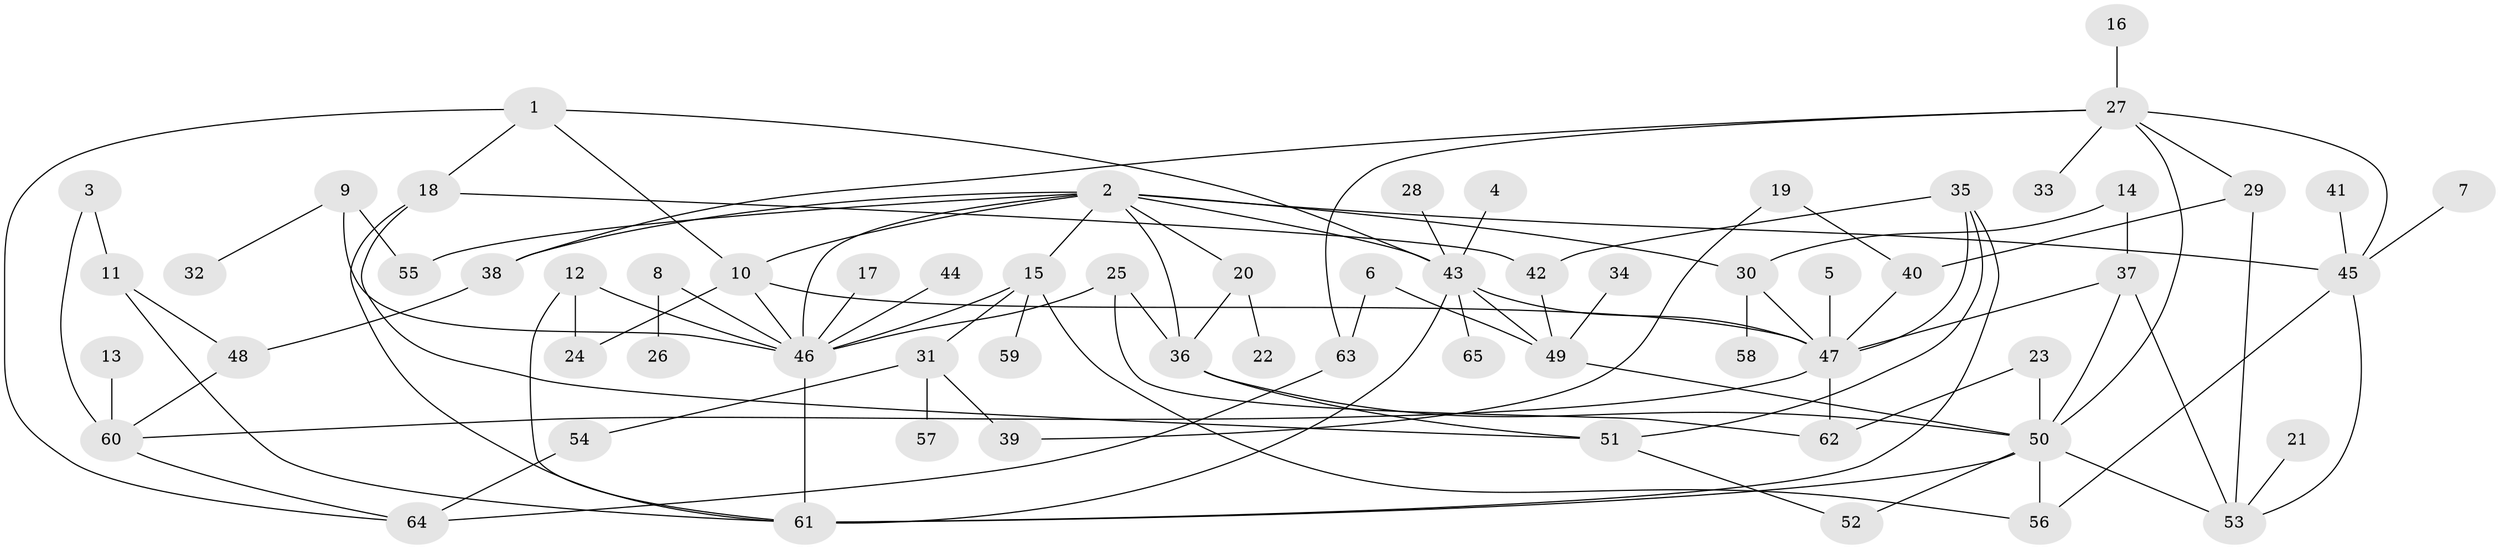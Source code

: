 // original degree distribution, {5: 0.06923076923076923, 6: 0.03076923076923077, 4: 0.12307692307692308, 9: 0.007692307692307693, 7: 0.015384615384615385, 2: 0.26153846153846155, 1: 0.2846153846153846, 3: 0.2076923076923077}
// Generated by graph-tools (version 1.1) at 2025/25/03/09/25 03:25:30]
// undirected, 65 vertices, 104 edges
graph export_dot {
graph [start="1"]
  node [color=gray90,style=filled];
  1;
  2;
  3;
  4;
  5;
  6;
  7;
  8;
  9;
  10;
  11;
  12;
  13;
  14;
  15;
  16;
  17;
  18;
  19;
  20;
  21;
  22;
  23;
  24;
  25;
  26;
  27;
  28;
  29;
  30;
  31;
  32;
  33;
  34;
  35;
  36;
  37;
  38;
  39;
  40;
  41;
  42;
  43;
  44;
  45;
  46;
  47;
  48;
  49;
  50;
  51;
  52;
  53;
  54;
  55;
  56;
  57;
  58;
  59;
  60;
  61;
  62;
  63;
  64;
  65;
  1 -- 10 [weight=1.0];
  1 -- 18 [weight=1.0];
  1 -- 43 [weight=1.0];
  1 -- 64 [weight=1.0];
  2 -- 10 [weight=1.0];
  2 -- 15 [weight=1.0];
  2 -- 20 [weight=1.0];
  2 -- 30 [weight=1.0];
  2 -- 36 [weight=1.0];
  2 -- 38 [weight=1.0];
  2 -- 43 [weight=1.0];
  2 -- 45 [weight=1.0];
  2 -- 46 [weight=1.0];
  2 -- 55 [weight=1.0];
  3 -- 11 [weight=1.0];
  3 -- 60 [weight=1.0];
  4 -- 43 [weight=1.0];
  5 -- 47 [weight=1.0];
  6 -- 49 [weight=1.0];
  6 -- 63 [weight=1.0];
  7 -- 45 [weight=1.0];
  8 -- 26 [weight=1.0];
  8 -- 46 [weight=1.0];
  9 -- 32 [weight=1.0];
  9 -- 46 [weight=1.0];
  9 -- 55 [weight=1.0];
  10 -- 24 [weight=1.0];
  10 -- 46 [weight=1.0];
  10 -- 47 [weight=1.0];
  11 -- 48 [weight=1.0];
  11 -- 61 [weight=1.0];
  12 -- 24 [weight=1.0];
  12 -- 46 [weight=1.0];
  12 -- 61 [weight=1.0];
  13 -- 60 [weight=1.0];
  14 -- 30 [weight=1.0];
  14 -- 37 [weight=1.0];
  15 -- 31 [weight=1.0];
  15 -- 46 [weight=1.0];
  15 -- 56 [weight=1.0];
  15 -- 59 [weight=1.0];
  16 -- 27 [weight=1.0];
  17 -- 46 [weight=1.0];
  18 -- 42 [weight=1.0];
  18 -- 51 [weight=1.0];
  18 -- 61 [weight=1.0];
  19 -- 39 [weight=1.0];
  19 -- 40 [weight=1.0];
  20 -- 22 [weight=1.0];
  20 -- 36 [weight=1.0];
  21 -- 53 [weight=1.0];
  23 -- 50 [weight=1.0];
  23 -- 62 [weight=1.0];
  25 -- 36 [weight=1.0];
  25 -- 46 [weight=1.0];
  25 -- 62 [weight=1.0];
  27 -- 29 [weight=1.0];
  27 -- 33 [weight=1.0];
  27 -- 38 [weight=1.0];
  27 -- 45 [weight=1.0];
  27 -- 50 [weight=1.0];
  27 -- 63 [weight=1.0];
  28 -- 43 [weight=1.0];
  29 -- 40 [weight=1.0];
  29 -- 53 [weight=1.0];
  30 -- 47 [weight=1.0];
  30 -- 58 [weight=1.0];
  31 -- 39 [weight=1.0];
  31 -- 54 [weight=1.0];
  31 -- 57 [weight=1.0];
  34 -- 49 [weight=1.0];
  35 -- 42 [weight=1.0];
  35 -- 47 [weight=1.0];
  35 -- 51 [weight=1.0];
  35 -- 61 [weight=1.0];
  36 -- 50 [weight=1.0];
  36 -- 51 [weight=1.0];
  37 -- 47 [weight=1.0];
  37 -- 50 [weight=1.0];
  37 -- 53 [weight=1.0];
  38 -- 48 [weight=1.0];
  40 -- 47 [weight=1.0];
  41 -- 45 [weight=1.0];
  42 -- 49 [weight=1.0];
  43 -- 47 [weight=1.0];
  43 -- 49 [weight=2.0];
  43 -- 61 [weight=1.0];
  43 -- 65 [weight=1.0];
  44 -- 46 [weight=1.0];
  45 -- 53 [weight=1.0];
  45 -- 56 [weight=1.0];
  46 -- 61 [weight=1.0];
  47 -- 60 [weight=1.0];
  47 -- 62 [weight=1.0];
  48 -- 60 [weight=1.0];
  49 -- 50 [weight=1.0];
  50 -- 52 [weight=1.0];
  50 -- 53 [weight=1.0];
  50 -- 56 [weight=1.0];
  50 -- 61 [weight=1.0];
  51 -- 52 [weight=1.0];
  54 -- 64 [weight=1.0];
  60 -- 64 [weight=1.0];
  63 -- 64 [weight=1.0];
}
